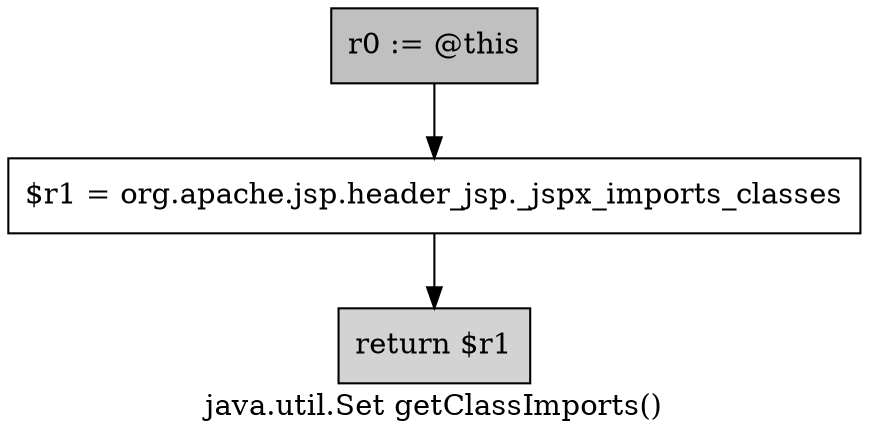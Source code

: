 digraph "java.util.Set getClassImports()" {
    label="java.util.Set getClassImports()";
    node [shape=box];
    "0" [style=filled,fillcolor=gray,label="r0 := @this",];
    "1" [label="$r1 = org.apache.jsp.header_jsp._jspx_imports_classes",];
    "0"->"1";
    "2" [style=filled,fillcolor=lightgray,label="return $r1",];
    "1"->"2";
}
